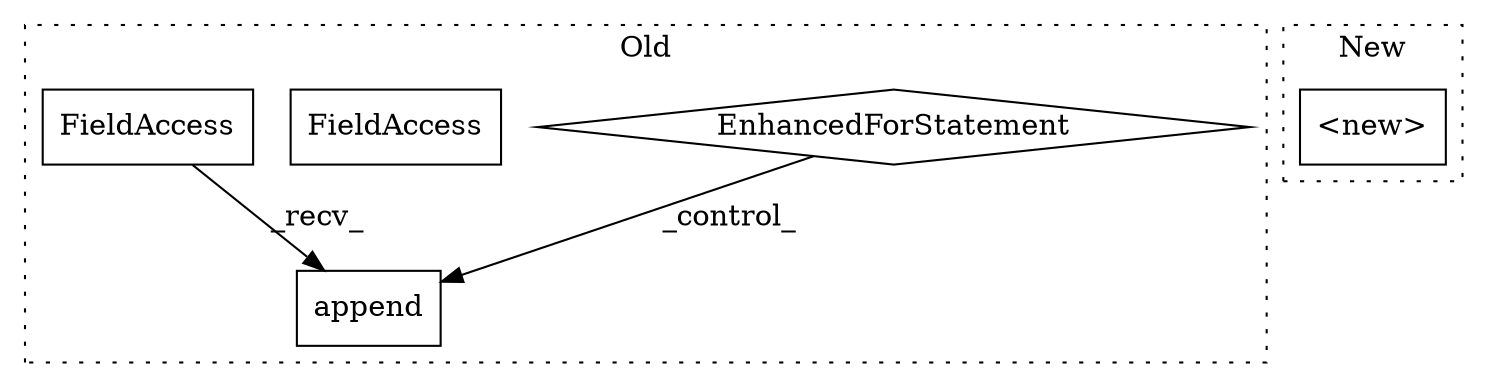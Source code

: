 digraph G {
subgraph cluster0 {
1 [label="append" a="32" s="3204,3217" l="7,1" shape="box"];
3 [label="EnhancedForStatement" a="70" s="2942,3065" l="53,2" shape="diamond"];
4 [label="FieldAccess" a="22" s="3181" l="22" shape="box"];
5 [label="FieldAccess" a="22" s="3181" l="22" shape="box"];
label = "Old";
style="dotted";
}
subgraph cluster1 {
2 [label="<new>" a="14" s="2893" l="45" shape="box"];
label = "New";
style="dotted";
}
3 -> 1 [label="_control_"];
5 -> 1 [label="_recv_"];
}